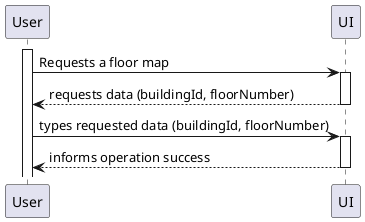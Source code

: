 @startuml

activate User
User -> UI : Requests a floor map
activate UI
UI --> User : requests data (buildingId, floorNumber)
deactivate UI
User -> UI : types requested data (buildingId, floorNumber)
activate UI
UI --> User : informs operation success
deactivate UI

@enduml